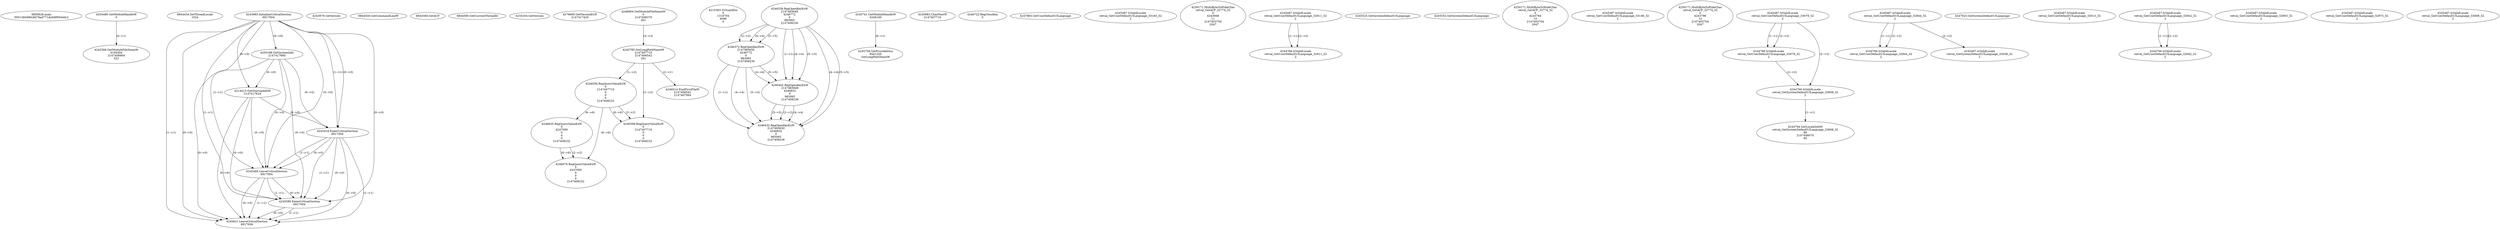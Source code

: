 // Global SCDG with merge call
digraph {
	0 [label="6850628.main
00013b0490c8d79ad771da5d99544dc2"]
	1 [label="4254480.GetModuleHandleW
0"]
	2 [label="6844434.SetThreadLocale
1024"]
	3 [label="4243965.InitializeCriticalSection
6917004"]
	4 [label="4243979.GetVersion
"]
	5 [label="4250188.GetSystemInfo
2147417660"]
	3 -> 5 [label="(0-->0)"]
	6 [label="6844540.GetCommandLineW
"]
	7 [label="4214413.GetStartupInfoW
2147417624"]
	3 -> 7 [label="(0-->0)"]
	5 -> 7 [label="(0-->0)"]
	8 [label="6844560.GetACP
"]
	9 [label="6844580.GetCurrentThreadId
"]
	10 [label="4250204.GetVersion
"]
	11 [label="4276690.GetVersionExW
2147417420"]
	12 [label="4243306.GetModuleFileNameW
4194304
2147408904
522"]
	1 -> 12 [label="(0-->1)"]
	13 [label="4248064.GetModuleFileNameW
0
2147408370
261"]
	14 [label="4215383.VirtualAlloc
0
1310704
4096
4"]
	15 [label="4246338.RegOpenKeyExW
2147483649
4246772
0
983065
2147408236"]
	16 [label="4246372.RegOpenKeyExW
2147483650
4246772
0
983065
2147408236"]
	15 -> 16 [label="(2-->2)"]
	15 -> 16 [label="(4-->4)"]
	15 -> 16 [label="(5-->5)"]
	17 [label="4246402.RegOpenKeyExW
2147483649
4246832
0
983065
2147408236"]
	15 -> 17 [label="(1-->1)"]
	15 -> 17 [label="(4-->4)"]
	16 -> 17 [label="(4-->4)"]
	15 -> 17 [label="(5-->5)"]
	16 -> 17 [label="(5-->5)"]
	18 [label="4245741.GetModuleHandleW
4246160"]
	19 [label="4245758.GetProcAddress
9441320
GetLongPathNameW"]
	18 -> 19 [label="(0-->1)"]
	20 [label="4245785.GetLongPathNameW
2147407710
2147406542
261"]
	13 -> 20 [label="(3-->3)"]
	21 [label="4245683.CharNextW
2147407716"]
	22 [label="4246556.RegQueryValueExW
0
2147407710
0
0
0
2147408232"]
	20 -> 22 [label="(1-->2)"]
	23 [label="4246599.RegQueryValueExW
0
2147407710
0
0
0
2147408232"]
	20 -> 23 [label="(1-->2)"]
	22 -> 23 [label="(2-->2)"]
	22 -> 23 [label="(6-->6)"]
	24 [label="4246722.RegCloseKey
0"]
	25 [label="4247883.GetUserDefaultUILanguage
"]
	26 [label="4245418.EnterCriticalSection
6917004"]
	3 -> 26 [label="(1-->1)"]
	3 -> 26 [label="(0-->0)"]
	5 -> 26 [label="(0-->0)"]
	7 -> 26 [label="(0-->0)"]
	27 [label="4245469.LeaveCriticalSection
6917004"]
	3 -> 27 [label="(1-->1)"]
	26 -> 27 [label="(1-->1)"]
	3 -> 27 [label="(0-->0)"]
	5 -> 27 [label="(0-->0)"]
	7 -> 27 [label="(0-->0)"]
	26 -> 27 [label="(0-->0)"]
	28 [label="4245487.IsValidLocale
retval_GetUserDefaultUILanguage_33163_32
2"]
	29 [label="4250171.MultiByteToWideChar
retval_GetACP_32774_32
0
4243668
11
2147403704
2047"]
	30 [label="4245487.IsValidLocale
retval_GetUserDefaultUILanguage_32911_32
2"]
	31 [label="4244766.IsValidLocale
retval_GetUserDefaultUILanguage_32911_32
2"]
	30 -> 31 [label="(1-->1)"]
	30 -> 31 [label="(2-->2)"]
	32 [label="4245525.GetSystemDefaultUILanguage
"]
	33 [label="4245552.GetSystemDefaultUILanguage
"]
	34 [label="4250171.MultiByteToWideChar
retval_GetACP_32774_32
0
4243784
10
2147403704
2047"]
	35 [label="4245487.IsValidLocale
retval_GetUserDefaultUILanguage_33146_32
2"]
	36 [label="4250171.MultiByteToWideChar
retval_GetACP_32774_32
0
4243796
13
2147403704
2047"]
	37 [label="4246014.FindFirstFileW
2147406542
2147407064"]
	20 -> 37 [label="(2-->1)"]
	38 [label="4245487.IsValidLocale
retval_GetUserDefaultUILanguage_33079_32
2"]
	39 [label="4244766.IsValidLocale
retval_GetUserDefaultUILanguage_33079_32
2"]
	38 -> 39 [label="(1-->1)"]
	38 -> 39 [label="(2-->2)"]
	40 [label="4244766.IsValidLocale
retval_GetSystemDefaultUILanguage_33608_32
2"]
	38 -> 40 [label="(2-->2)"]
	39 -> 40 [label="(2-->2)"]
	41 [label="4244794.GetLocaleInfoW
retval_GetSystemDefaultUILanguage_33608_32
89
2147408070
85"]
	40 -> 41 [label="(1-->1)"]
	42 [label="4245487.IsValidLocale
retval_GetUserDefaultUILanguage_32844_32
2"]
	43 [label="4244766.IsValidLocale
retval_GetUserDefaultUILanguage_32844_32
2"]
	42 -> 43 [label="(1-->1)"]
	42 -> 43 [label="(2-->2)"]
	44 [label="4245580.EnterCriticalSection
6917004"]
	3 -> 44 [label="(1-->1)"]
	26 -> 44 [label="(1-->1)"]
	27 -> 44 [label="(1-->1)"]
	3 -> 44 [label="(0-->0)"]
	5 -> 44 [label="(0-->0)"]
	7 -> 44 [label="(0-->0)"]
	26 -> 44 [label="(0-->0)"]
	27 -> 44 [label="(0-->0)"]
	45 [label="4245621.LeaveCriticalSection
6917004"]
	3 -> 45 [label="(1-->1)"]
	26 -> 45 [label="(1-->1)"]
	27 -> 45 [label="(1-->1)"]
	44 -> 45 [label="(1-->1)"]
	3 -> 45 [label="(0-->0)"]
	5 -> 45 [label="(0-->0)"]
	7 -> 45 [label="(0-->0)"]
	26 -> 45 [label="(0-->0)"]
	27 -> 45 [label="(0-->0)"]
	44 -> 45 [label="(0-->0)"]
	46 [label="4247923.GetSystemDefaultUILanguage
"]
	47 [label="4245487.IsValidLocale
retval_GetSystemDefaultUILanguage_33038_32
2"]
	42 -> 47 [label="(2-->2)"]
	48 [label="4246635.RegQueryValueExW
0
4247000
0
0
0
2147408232"]
	22 -> 48 [label="(6-->6)"]
	49 [label="4246676.RegQueryValueExW
0
4247000
0
0
0
2147408232"]
	48 -> 49 [label="(2-->2)"]
	22 -> 49 [label="(6-->6)"]
	48 -> 49 [label="(6-->6)"]
	50 [label="4245487.IsValidLocale
retval_GetUserDefaultUILanguage_33013_32
2"]
	51 [label="4245487.IsValidLocale
retval_GetUserDefaultUILanguage_32942_32
2"]
	52 [label="4245487.IsValidLocale
retval_GetUserDefaultUILanguage_32903_32
2"]
	53 [label="4245487.IsValidLocale
retval_GetUserDefaultUILanguage_32973_32
2"]
	54 [label="4244766.IsValidLocale
retval_GetUserDefaultUILanguage_32942_32
2"]
	51 -> 54 [label="(1-->1)"]
	51 -> 54 [label="(2-->2)"]
	55 [label="4246432.RegOpenKeyExW
2147483650
4246832
0
983065
2147408236"]
	16 -> 55 [label="(1-->1)"]
	17 -> 55 [label="(2-->2)"]
	15 -> 55 [label="(4-->4)"]
	16 -> 55 [label="(4-->4)"]
	17 -> 55 [label="(4-->4)"]
	15 -> 55 [label="(5-->5)"]
	16 -> 55 [label="(5-->5)"]
	17 -> 55 [label="(5-->5)"]
	56 [label="4245487.IsValidLocale
retval_GetUserDefaultUILanguage_33008_32
2"]
}
